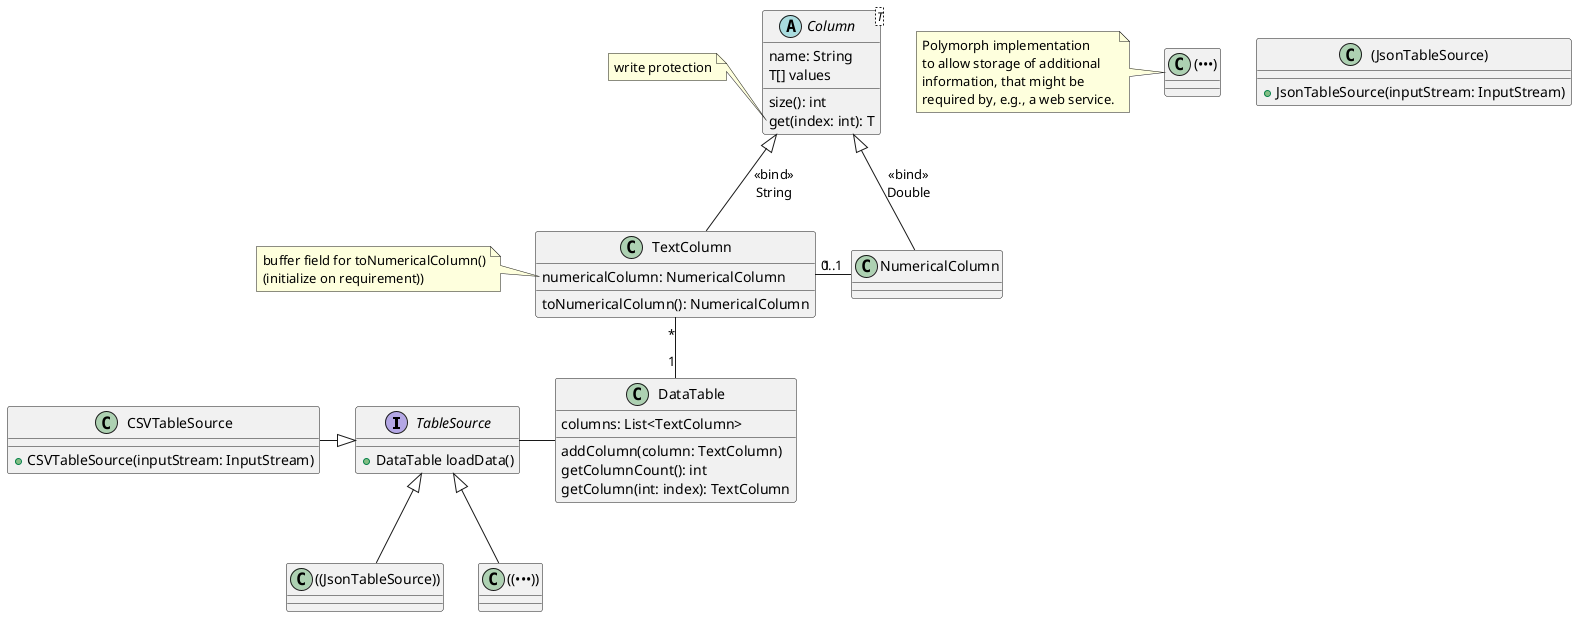 @startuml

interface TableSource {

    + DataTable loadData()

}

class CSVTableSource {
    + CSVTableSource(inputStream: InputStream)
}
CSVTableSource -right-|> TableSource

class "((JsonTableSource))" {
    + JsonTableSource(inputStream: InputStream)
}
"((JsonTableSource))" -up-|> TableSource

class "((•••))"

note left of "(•••)"
    Polymorph implementation
    to allow storage of additional
    information, that might be
    required by, e.g., a web service.
end note

"((•••))" -up-|> TableSource

class DataTable {
    columns: List<TextColumn>
    addColumn(column: TextColumn)
    getColumnCount(): int
    getColumn(int: index): TextColumn
}

DataTable "1"-up-"*" TextColumn

abstract class Column<T> {
    name: String
    T[] values
    size(): int
    get(index: int): T
}
note left of Column::get
    write protection
end note

class TextColumn {
    numericalColumn: NumericalColumn
    toNumericalColumn(): NumericalColumn
}
note left of TextColumn::numericalColumn
    buffer field for toNumericalColumn()
    (initialize on requirement))
end note

class NumericalColumn {

}

TextColumn "1"-right-"0..1" NumericalColumn
TextColumn -up-|> Column: "<<bind>>\nString"
NumericalColumn -up-|> Column: "<<bind>>\nDouble"
DataTable -left- TableSource


@enduml